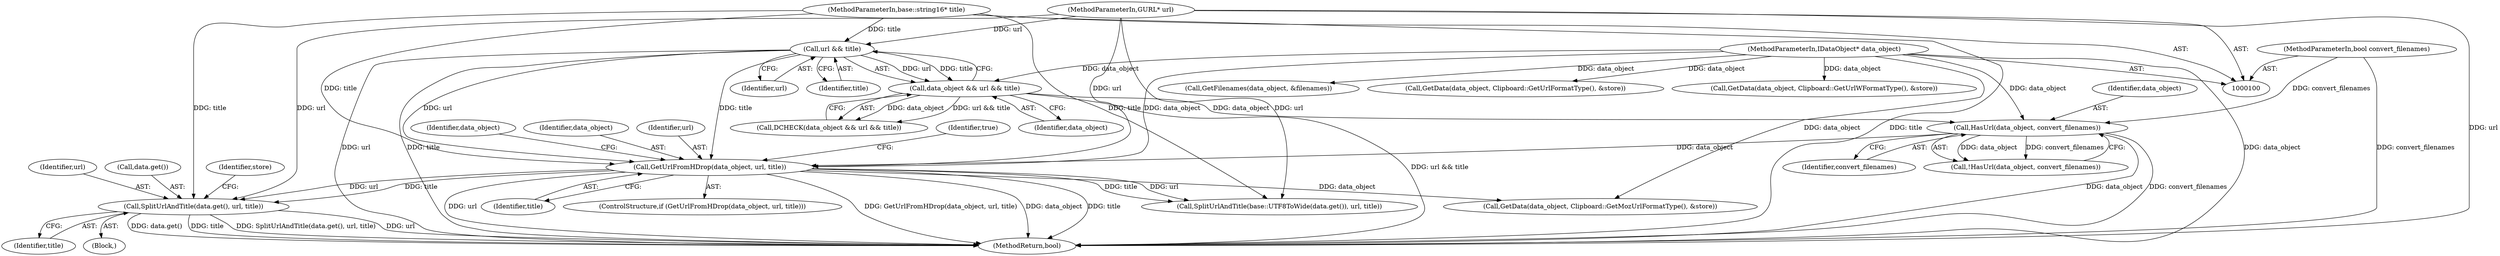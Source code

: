 digraph "0_Chrome_e93dc535728da259ec16d1c3cc393f80b25f64ae_6@pointer" {
"1000142" [label="(Call,SplitUrlAndTitle(data.get(), url, title))"];
"1000121" [label="(Call,GetUrlFromHDrop(data_object, url, title))"];
"1000114" [label="(Call,HasUrl(data_object, convert_filenames))"];
"1000107" [label="(Call,data_object && url && title)"];
"1000101" [label="(MethodParameterIn,IDataObject* data_object)"];
"1000109" [label="(Call,url && title)"];
"1000102" [label="(MethodParameterIn,GURL* url)"];
"1000103" [label="(MethodParameterIn,base::string16* title)"];
"1000104" [label="(MethodParameterIn,bool convert_filenames)"];
"1000121" [label="(Call,GetUrlFromHDrop(data_object, url, title))"];
"1000160" [label="(Call,SplitUrlAndTitle(base::UTF8ToWide(data.get()), url, title))"];
"1000104" [label="(MethodParameterIn,bool convert_filenames)"];
"1000110" [label="(Identifier,url)"];
"1000126" [label="(Identifier,true)"];
"1000124" [label="(Identifier,title)"];
"1000148" [label="(Identifier,store)"];
"1000107" [label="(Call,data_object && url && title)"];
"1000114" [label="(Call,HasUrl(data_object, convert_filenames))"];
"1000113" [label="(Call,!HasUrl(data_object, convert_filenames))"];
"1000145" [label="(Identifier,title)"];
"1000201" [label="(MethodReturn,bool)"];
"1000106" [label="(Call,DCHECK(data_object && url && title))"];
"1000130" [label="(Identifier,data_object)"];
"1000103" [label="(MethodParameterIn,base::string16* title)"];
"1000115" [label="(Identifier,data_object)"];
"1000140" [label="(Block,)"];
"1000180" [label="(Call,GetFilenames(data_object, &filenames))"];
"1000122" [label="(Identifier,data_object)"];
"1000129" [label="(Call,GetData(data_object, Clipboard::GetMozUrlFormatType(), &store))"];
"1000116" [label="(Identifier,convert_filenames)"];
"1000101" [label="(MethodParameterIn,IDataObject* data_object)"];
"1000111" [label="(Identifier,title)"];
"1000102" [label="(MethodParameterIn,GURL* url)"];
"1000144" [label="(Identifier,url)"];
"1000120" [label="(ControlStructure,if (GetUrlFromHDrop(data_object, url, title)))"];
"1000142" [label="(Call,SplitUrlAndTitle(data.get(), url, title))"];
"1000109" [label="(Call,url && title)"];
"1000108" [label="(Identifier,data_object)"];
"1000123" [label="(Identifier,url)"];
"1000152" [label="(Call,GetData(data_object, Clipboard::GetUrlFormatType(), &store))"];
"1000143" [label="(Call,data.get())"];
"1000134" [label="(Call,GetData(data_object, Clipboard::GetUrlWFormatType(), &store))"];
"1000142" -> "1000140"  [label="AST: "];
"1000142" -> "1000145"  [label="CFG: "];
"1000143" -> "1000142"  [label="AST: "];
"1000144" -> "1000142"  [label="AST: "];
"1000145" -> "1000142"  [label="AST: "];
"1000148" -> "1000142"  [label="CFG: "];
"1000142" -> "1000201"  [label="DDG: SplitUrlAndTitle(data.get(), url, title)"];
"1000142" -> "1000201"  [label="DDG: url"];
"1000142" -> "1000201"  [label="DDG: data.get()"];
"1000142" -> "1000201"  [label="DDG: title"];
"1000121" -> "1000142"  [label="DDG: url"];
"1000121" -> "1000142"  [label="DDG: title"];
"1000102" -> "1000142"  [label="DDG: url"];
"1000103" -> "1000142"  [label="DDG: title"];
"1000121" -> "1000120"  [label="AST: "];
"1000121" -> "1000124"  [label="CFG: "];
"1000122" -> "1000121"  [label="AST: "];
"1000123" -> "1000121"  [label="AST: "];
"1000124" -> "1000121"  [label="AST: "];
"1000126" -> "1000121"  [label="CFG: "];
"1000130" -> "1000121"  [label="CFG: "];
"1000121" -> "1000201"  [label="DDG: url"];
"1000121" -> "1000201"  [label="DDG: GetUrlFromHDrop(data_object, url, title)"];
"1000121" -> "1000201"  [label="DDG: data_object"];
"1000121" -> "1000201"  [label="DDG: title"];
"1000114" -> "1000121"  [label="DDG: data_object"];
"1000101" -> "1000121"  [label="DDG: data_object"];
"1000109" -> "1000121"  [label="DDG: url"];
"1000109" -> "1000121"  [label="DDG: title"];
"1000102" -> "1000121"  [label="DDG: url"];
"1000103" -> "1000121"  [label="DDG: title"];
"1000121" -> "1000129"  [label="DDG: data_object"];
"1000121" -> "1000160"  [label="DDG: url"];
"1000121" -> "1000160"  [label="DDG: title"];
"1000114" -> "1000113"  [label="AST: "];
"1000114" -> "1000116"  [label="CFG: "];
"1000115" -> "1000114"  [label="AST: "];
"1000116" -> "1000114"  [label="AST: "];
"1000113" -> "1000114"  [label="CFG: "];
"1000114" -> "1000201"  [label="DDG: data_object"];
"1000114" -> "1000201"  [label="DDG: convert_filenames"];
"1000114" -> "1000113"  [label="DDG: data_object"];
"1000114" -> "1000113"  [label="DDG: convert_filenames"];
"1000107" -> "1000114"  [label="DDG: data_object"];
"1000101" -> "1000114"  [label="DDG: data_object"];
"1000104" -> "1000114"  [label="DDG: convert_filenames"];
"1000107" -> "1000106"  [label="AST: "];
"1000107" -> "1000108"  [label="CFG: "];
"1000107" -> "1000109"  [label="CFG: "];
"1000108" -> "1000107"  [label="AST: "];
"1000109" -> "1000107"  [label="AST: "];
"1000106" -> "1000107"  [label="CFG: "];
"1000107" -> "1000201"  [label="DDG: url && title"];
"1000107" -> "1000106"  [label="DDG: data_object"];
"1000107" -> "1000106"  [label="DDG: url && title"];
"1000101" -> "1000107"  [label="DDG: data_object"];
"1000109" -> "1000107"  [label="DDG: url"];
"1000109" -> "1000107"  [label="DDG: title"];
"1000101" -> "1000100"  [label="AST: "];
"1000101" -> "1000201"  [label="DDG: data_object"];
"1000101" -> "1000129"  [label="DDG: data_object"];
"1000101" -> "1000134"  [label="DDG: data_object"];
"1000101" -> "1000152"  [label="DDG: data_object"];
"1000101" -> "1000180"  [label="DDG: data_object"];
"1000109" -> "1000110"  [label="CFG: "];
"1000109" -> "1000111"  [label="CFG: "];
"1000110" -> "1000109"  [label="AST: "];
"1000111" -> "1000109"  [label="AST: "];
"1000109" -> "1000201"  [label="DDG: url"];
"1000109" -> "1000201"  [label="DDG: title"];
"1000102" -> "1000109"  [label="DDG: url"];
"1000103" -> "1000109"  [label="DDG: title"];
"1000102" -> "1000100"  [label="AST: "];
"1000102" -> "1000201"  [label="DDG: url"];
"1000102" -> "1000160"  [label="DDG: url"];
"1000103" -> "1000100"  [label="AST: "];
"1000103" -> "1000201"  [label="DDG: title"];
"1000103" -> "1000160"  [label="DDG: title"];
"1000104" -> "1000100"  [label="AST: "];
"1000104" -> "1000201"  [label="DDG: convert_filenames"];
}
